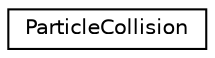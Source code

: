 digraph G
{
  edge [fontname="Helvetica",fontsize="10",labelfontname="Helvetica",labelfontsize="10"];
  node [fontname="Helvetica",fontsize="10",shape=record];
  rankdir=LR;
  Node1 [label="ParticleCollision",height=0.2,width=0.4,color="black", fillcolor="white", style="filled",URL="$de/d4d/structParticleCollision.html"];
}
